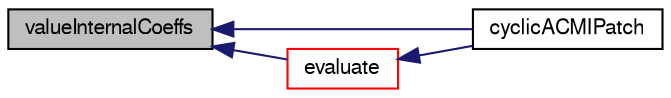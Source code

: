 digraph "valueInternalCoeffs"
{
  bgcolor="transparent";
  edge [fontname="FreeSans",fontsize="10",labelfontname="FreeSans",labelfontsize="10"];
  node [fontname="FreeSans",fontsize="10",shape=record];
  rankdir="LR";
  Node272 [label="valueInternalCoeffs",height=0.2,width=0.4,color="black", fillcolor="grey75", style="filled", fontcolor="black"];
  Node272 -> Node273 [dir="back",color="midnightblue",fontsize="10",style="solid",fontname="FreeSans"];
  Node273 [label="cyclicACMIPatch",height=0.2,width=0.4,color="black",URL="$a22010.html#a9fd5d26cb4c738b5b9afdf8544523658",tooltip="Return local reference cast into the cyclic AMI patch. "];
  Node272 -> Node274 [dir="back",color="midnightblue",fontsize="10",style="solid",fontname="FreeSans"];
  Node274 [label="evaluate",height=0.2,width=0.4,color="red",URL="$a22010.html#ab9de8baa38a38ec4603e74eb6d5f8f73",tooltip="Evaluate the patch field. "];
  Node274 -> Node273 [dir="back",color="midnightblue",fontsize="10",style="solid",fontname="FreeSans"];
}
